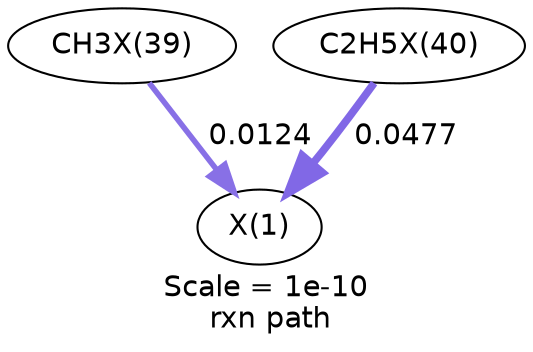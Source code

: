 digraph reaction_paths {
center=1;
s131 -> s127[fontname="Helvetica", style="setlinewidth(2.68)", arrowsize=1.34, color="0.7, 0.512, 0.9"
, label=" 0.0124"];
s132 -> s127[fontname="Helvetica", style="setlinewidth(3.7)", arrowsize=1.85, color="0.7, 0.548, 0.9"
, label=" 0.0477"];
s127 [ fontname="Helvetica", label="X(1)"];
s131 [ fontname="Helvetica", label="CH3X(39)"];
s132 [ fontname="Helvetica", label="C2H5X(40)"];
 label = "Scale = 1e-10\l rxn path";
 fontname = "Helvetica";
}
